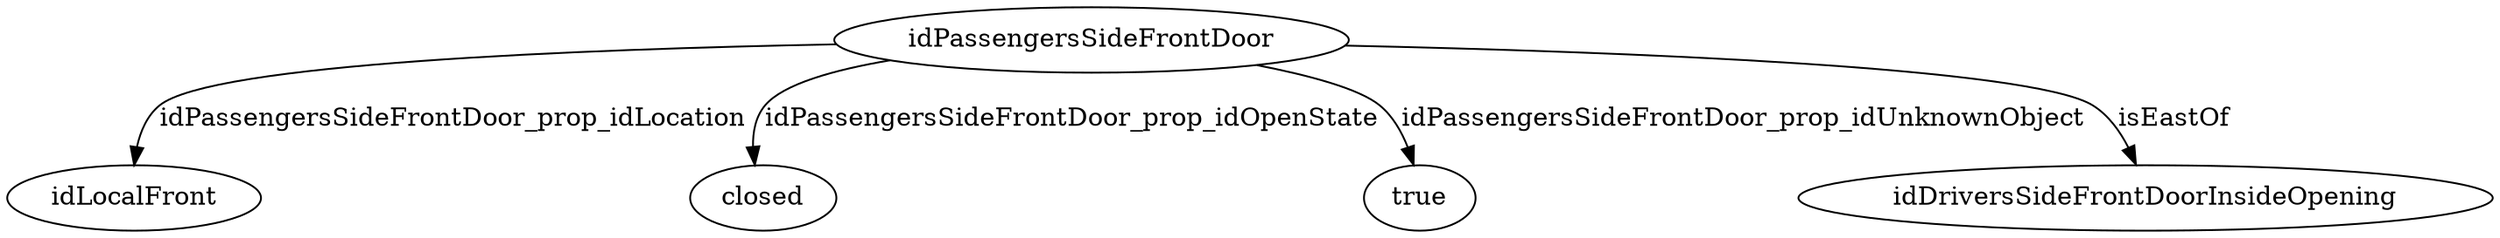 strict digraph  {
idPassengersSideFrontDoor [node_type=entity_node, root=root];
idLocalFront;
closed;
true;
idDriversSideFrontDoorInsideOpening;
idPassengersSideFrontDoor -> idLocalFront  [edge_type=property, label=idPassengersSideFrontDoor_prop_idLocation];
idPassengersSideFrontDoor -> closed  [edge_type=property, label=idPassengersSideFrontDoor_prop_idOpenState];
idPassengersSideFrontDoor -> true  [edge_type=property, label=idPassengersSideFrontDoor_prop_idUnknownObject];
idPassengersSideFrontDoor -> idDriversSideFrontDoorInsideOpening  [edge_type=relationship, label=isEastOf];
}

